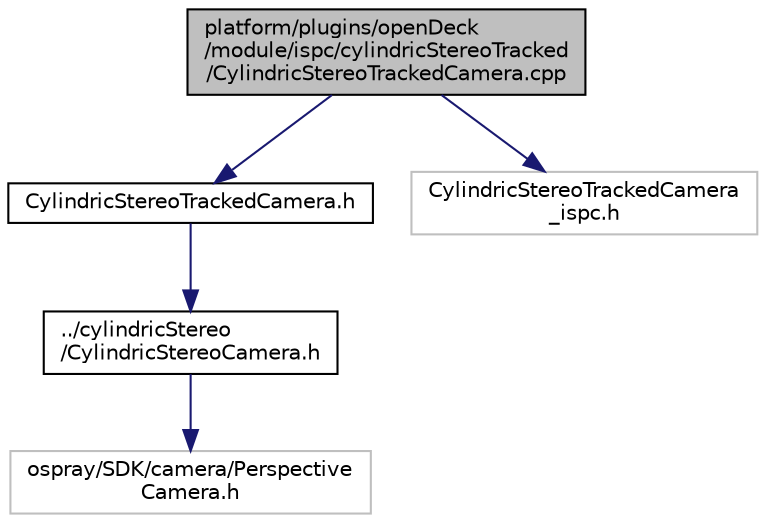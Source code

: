 digraph "platform/plugins/openDeck/module/ispc/cylindricStereoTracked/CylindricStereoTrackedCamera.cpp"
{
 // LATEX_PDF_SIZE
  edge [fontname="Helvetica",fontsize="10",labelfontname="Helvetica",labelfontsize="10"];
  node [fontname="Helvetica",fontsize="10",shape=record];
  Node1 [label="platform/plugins/openDeck\l/module/ispc/cylindricStereoTracked\l/CylindricStereoTrackedCamera.cpp",height=0.2,width=0.4,color="black", fillcolor="grey75", style="filled", fontcolor="black",tooltip=" "];
  Node1 -> Node2 [color="midnightblue",fontsize="10",style="solid",fontname="Helvetica"];
  Node2 [label="CylindricStereoTrackedCamera.h",height=0.2,width=0.4,color="black", fillcolor="white", style="filled",URL="$d1/d69/CylindricStereoTrackedCamera_8h.html",tooltip=" "];
  Node2 -> Node3 [color="midnightblue",fontsize="10",style="solid",fontname="Helvetica"];
  Node3 [label="../cylindricStereo\l/CylindricStereoCamera.h",height=0.2,width=0.4,color="black", fillcolor="white", style="filled",URL="$d1/d6e/CylindricStereoCamera_8h.html",tooltip=" "];
  Node3 -> Node4 [color="midnightblue",fontsize="10",style="solid",fontname="Helvetica"];
  Node4 [label="ospray/SDK/camera/Perspective\lCamera.h",height=0.2,width=0.4,color="grey75", fillcolor="white", style="filled",tooltip=" "];
  Node1 -> Node5 [color="midnightblue",fontsize="10",style="solid",fontname="Helvetica"];
  Node5 [label="CylindricStereoTrackedCamera\l_ispc.h",height=0.2,width=0.4,color="grey75", fillcolor="white", style="filled",tooltip=" "];
}
